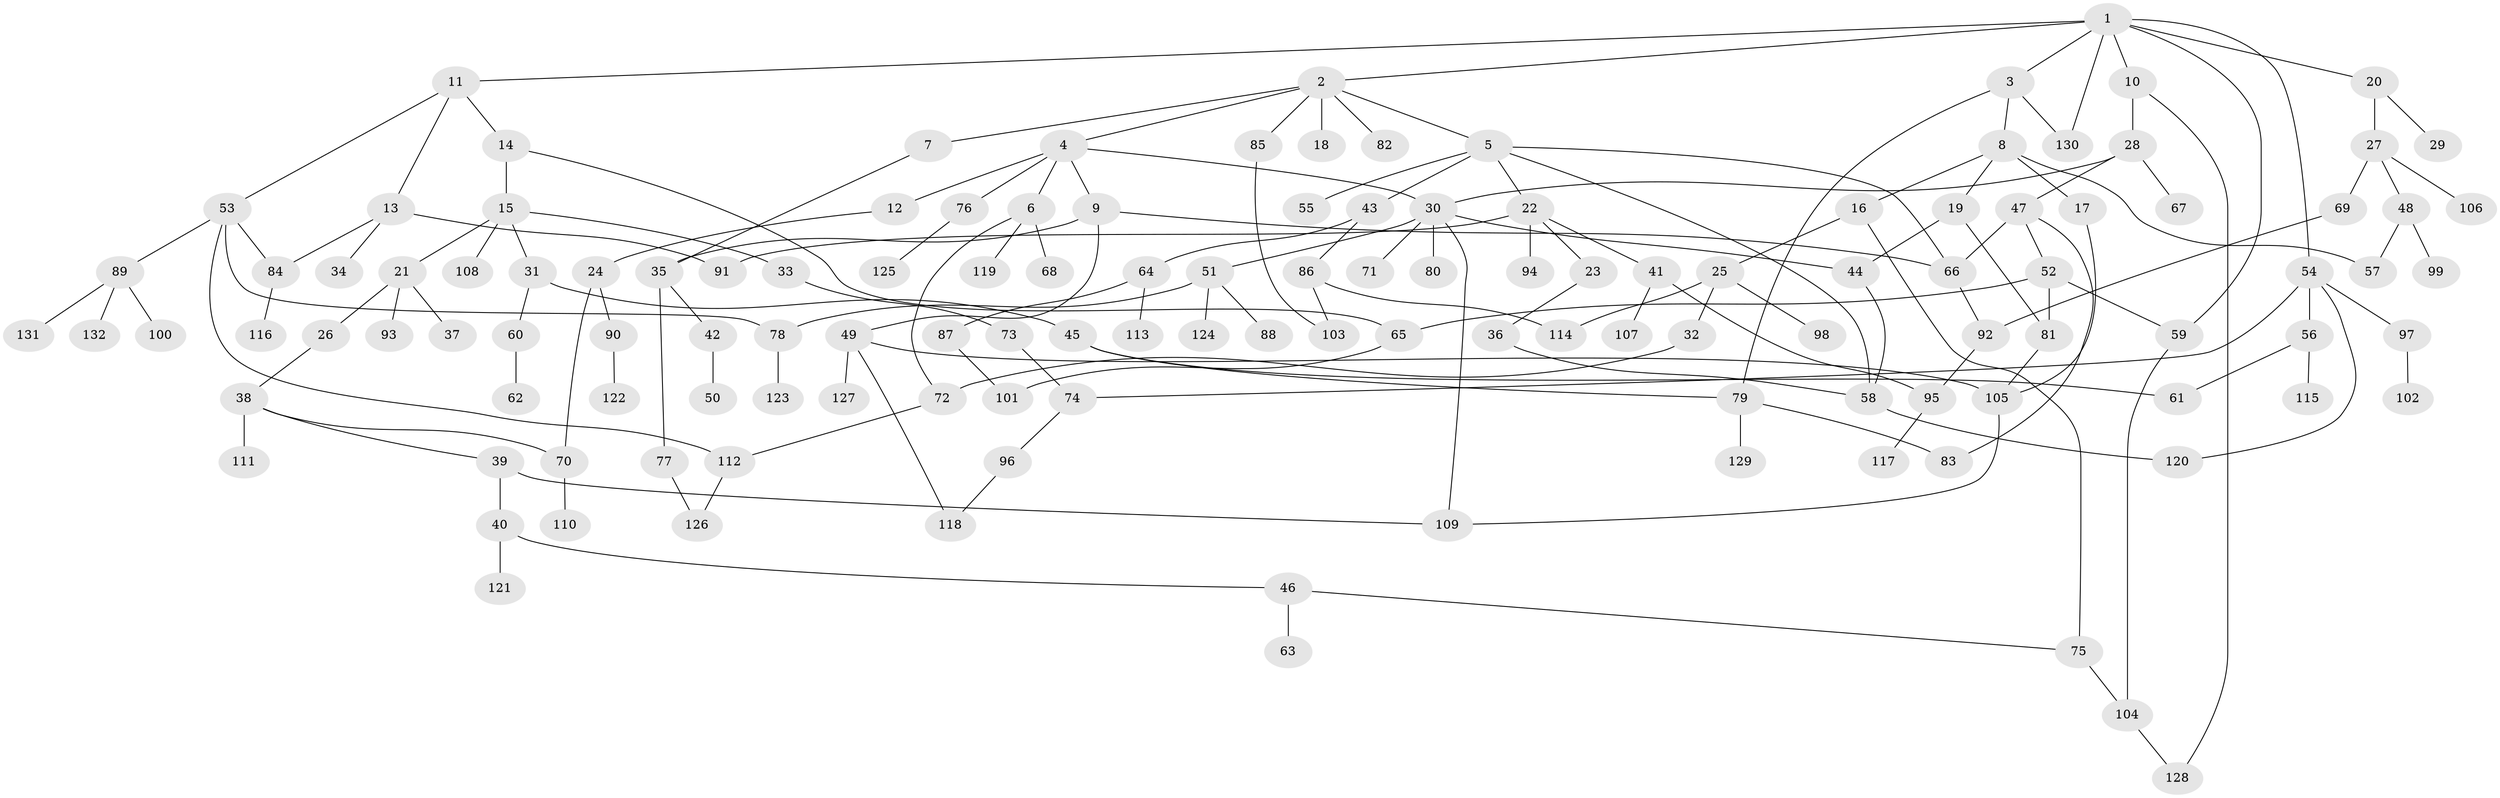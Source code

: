 // Generated by graph-tools (version 1.1) at 2025/42/03/09/25 04:42:27]
// undirected, 132 vertices, 168 edges
graph export_dot {
graph [start="1"]
  node [color=gray90,style=filled];
  1;
  2;
  3;
  4;
  5;
  6;
  7;
  8;
  9;
  10;
  11;
  12;
  13;
  14;
  15;
  16;
  17;
  18;
  19;
  20;
  21;
  22;
  23;
  24;
  25;
  26;
  27;
  28;
  29;
  30;
  31;
  32;
  33;
  34;
  35;
  36;
  37;
  38;
  39;
  40;
  41;
  42;
  43;
  44;
  45;
  46;
  47;
  48;
  49;
  50;
  51;
  52;
  53;
  54;
  55;
  56;
  57;
  58;
  59;
  60;
  61;
  62;
  63;
  64;
  65;
  66;
  67;
  68;
  69;
  70;
  71;
  72;
  73;
  74;
  75;
  76;
  77;
  78;
  79;
  80;
  81;
  82;
  83;
  84;
  85;
  86;
  87;
  88;
  89;
  90;
  91;
  92;
  93;
  94;
  95;
  96;
  97;
  98;
  99;
  100;
  101;
  102;
  103;
  104;
  105;
  106;
  107;
  108;
  109;
  110;
  111;
  112;
  113;
  114;
  115;
  116;
  117;
  118;
  119;
  120;
  121;
  122;
  123;
  124;
  125;
  126;
  127;
  128;
  129;
  130;
  131;
  132;
  1 -- 2;
  1 -- 3;
  1 -- 10;
  1 -- 11;
  1 -- 20;
  1 -- 54;
  1 -- 59;
  1 -- 130;
  2 -- 4;
  2 -- 5;
  2 -- 7;
  2 -- 18;
  2 -- 82;
  2 -- 85;
  3 -- 8;
  3 -- 79;
  3 -- 130;
  4 -- 6;
  4 -- 9;
  4 -- 12;
  4 -- 30;
  4 -- 76;
  5 -- 22;
  5 -- 43;
  5 -- 55;
  5 -- 58;
  5 -- 66;
  6 -- 68;
  6 -- 119;
  6 -- 72;
  7 -- 35;
  8 -- 16;
  8 -- 17;
  8 -- 19;
  8 -- 57;
  9 -- 35;
  9 -- 49;
  9 -- 66;
  10 -- 28;
  10 -- 128;
  11 -- 13;
  11 -- 14;
  11 -- 53;
  12 -- 24;
  13 -- 34;
  13 -- 91;
  13 -- 84;
  14 -- 15;
  14 -- 65;
  15 -- 21;
  15 -- 31;
  15 -- 33;
  15 -- 108;
  16 -- 25;
  16 -- 75;
  17 -- 105;
  19 -- 81;
  19 -- 44;
  20 -- 27;
  20 -- 29;
  21 -- 26;
  21 -- 37;
  21 -- 93;
  22 -- 23;
  22 -- 41;
  22 -- 94;
  22 -- 91;
  23 -- 36;
  24 -- 70;
  24 -- 90;
  25 -- 32;
  25 -- 98;
  25 -- 114;
  26 -- 38;
  27 -- 48;
  27 -- 69;
  27 -- 106;
  28 -- 47;
  28 -- 67;
  28 -- 30;
  30 -- 44;
  30 -- 51;
  30 -- 71;
  30 -- 80;
  30 -- 109;
  31 -- 45;
  31 -- 60;
  32 -- 72;
  33 -- 73;
  35 -- 42;
  35 -- 77;
  36 -- 58;
  38 -- 39;
  38 -- 111;
  38 -- 70;
  39 -- 40;
  39 -- 109;
  40 -- 46;
  40 -- 121;
  41 -- 107;
  41 -- 95;
  42 -- 50;
  43 -- 64;
  43 -- 86;
  44 -- 58;
  45 -- 61;
  45 -- 79;
  46 -- 63;
  46 -- 75;
  47 -- 52;
  47 -- 83;
  47 -- 66;
  48 -- 99;
  48 -- 57;
  49 -- 105;
  49 -- 118;
  49 -- 127;
  51 -- 88;
  51 -- 124;
  51 -- 78;
  52 -- 81;
  52 -- 59;
  52 -- 65;
  53 -- 78;
  53 -- 84;
  53 -- 89;
  53 -- 112;
  54 -- 56;
  54 -- 74;
  54 -- 97;
  54 -- 120;
  56 -- 115;
  56 -- 61;
  58 -- 120;
  59 -- 104;
  60 -- 62;
  64 -- 87;
  64 -- 113;
  65 -- 101;
  66 -- 92;
  69 -- 92;
  70 -- 110;
  72 -- 112;
  73 -- 74;
  74 -- 96;
  75 -- 104;
  76 -- 125;
  77 -- 126;
  78 -- 123;
  79 -- 129;
  79 -- 83;
  81 -- 105;
  84 -- 116;
  85 -- 103;
  86 -- 103;
  86 -- 114;
  87 -- 101;
  89 -- 100;
  89 -- 131;
  89 -- 132;
  90 -- 122;
  92 -- 95;
  95 -- 117;
  96 -- 118;
  97 -- 102;
  104 -- 128;
  105 -- 109;
  112 -- 126;
}
